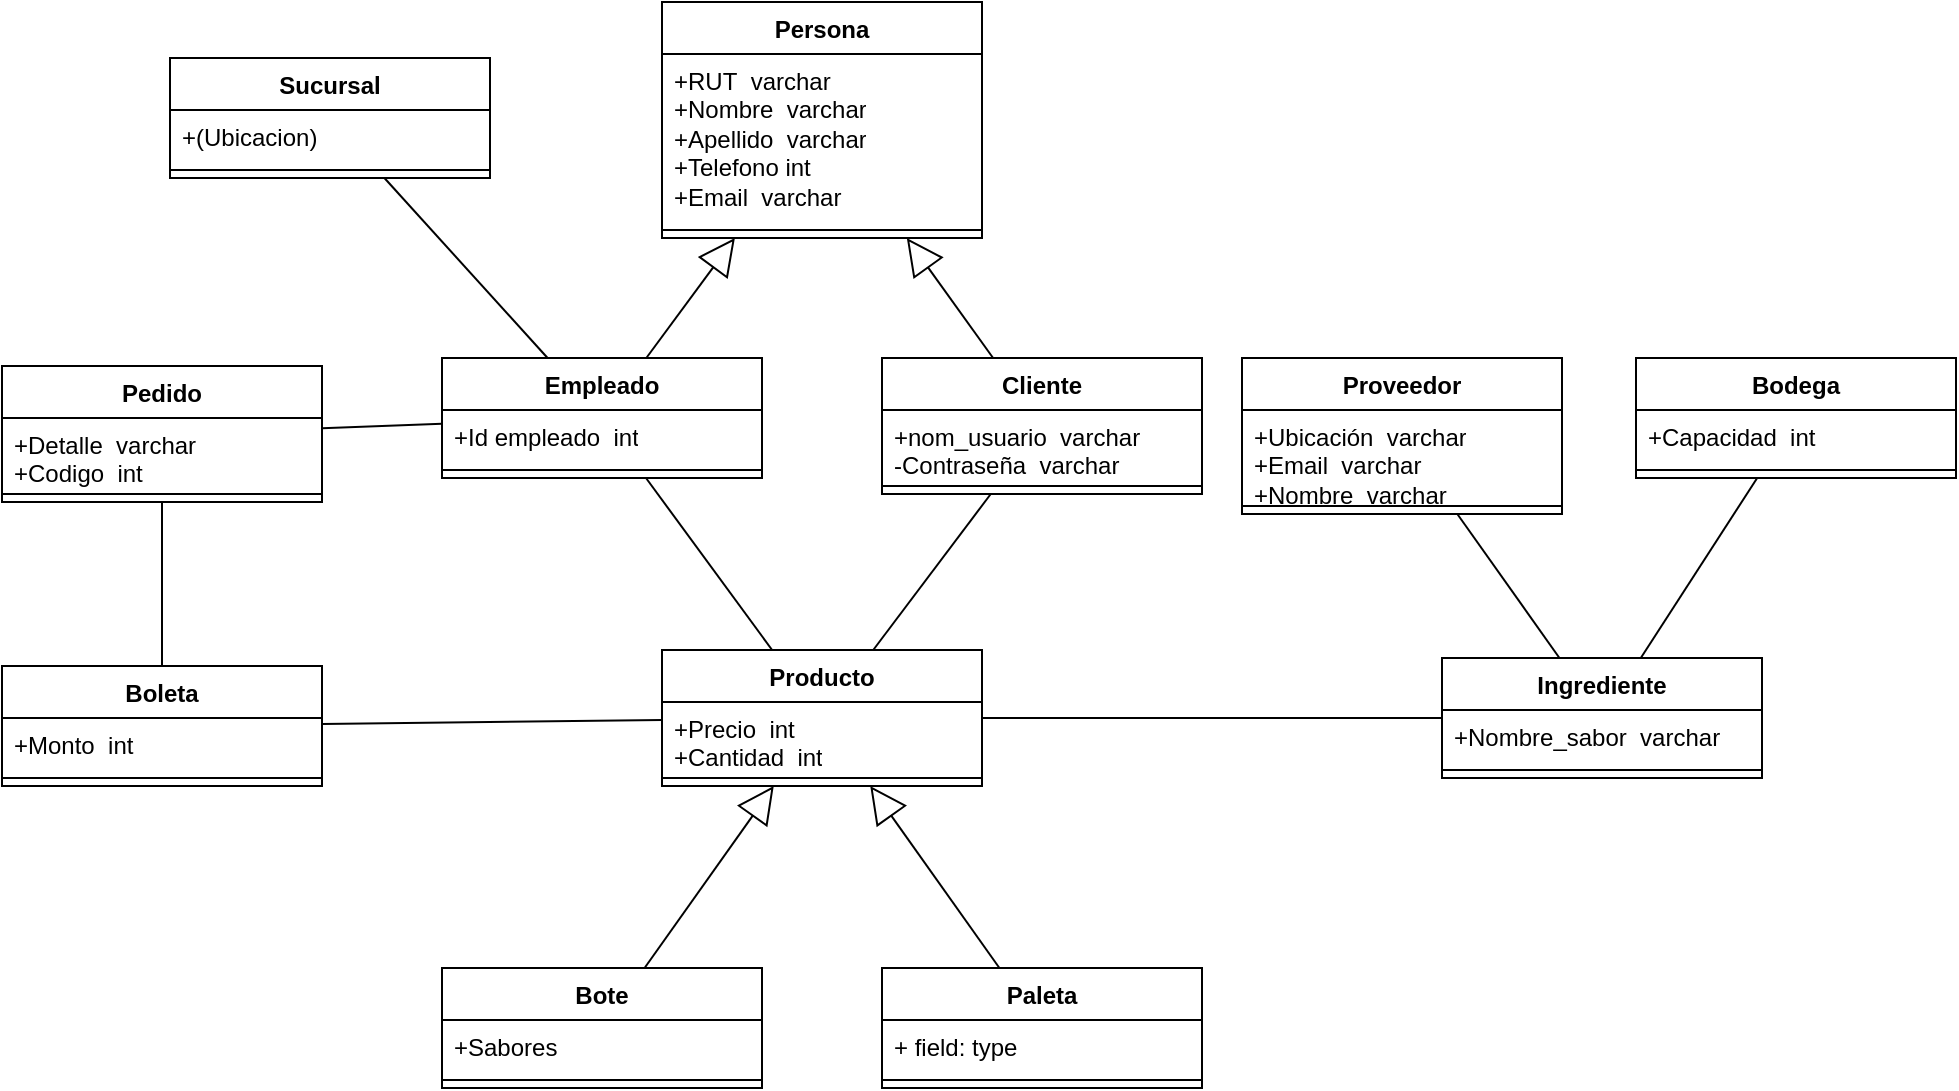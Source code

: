 <mxfile version="21.8.2" type="device">
  <diagram name="Página-1" id="0OhBt8H324vKsLxEOcKH">
    <mxGraphModel dx="1674" dy="750" grid="1" gridSize="10" guides="1" tooltips="1" connect="1" arrows="1" fold="1" page="1" pageScale="1" pageWidth="827" pageHeight="1169" math="0" shadow="0">
      <root>
        <mxCell id="0" />
        <mxCell id="1" parent="0" />
        <mxCell id="ZsuKzw9eglKgLbAO7jWE-1" value="Persona" style="swimlane;fontStyle=1;align=center;verticalAlign=top;childLayout=stackLayout;horizontal=1;startSize=26;horizontalStack=0;resizeParent=1;resizeParentMax=0;resizeLast=0;collapsible=1;marginBottom=0;whiteSpace=wrap;html=1;" vertex="1" parent="1">
          <mxGeometry x="340" y="102" width="160" height="118" as="geometry" />
        </mxCell>
        <mxCell id="ZsuKzw9eglKgLbAO7jWE-2" value="+RUT&amp;nbsp; varchar&lt;br&gt;+Nombre&amp;nbsp; varchar&lt;br&gt;+Apellido&amp;nbsp; varchar&lt;br&gt;+Telefono int&lt;br&gt;+Email&amp;nbsp; varchar" style="text;strokeColor=none;fillColor=none;align=left;verticalAlign=top;spacingLeft=4;spacingRight=4;overflow=hidden;rotatable=0;points=[[0,0.5],[1,0.5]];portConstraint=eastwest;whiteSpace=wrap;html=1;" vertex="1" parent="ZsuKzw9eglKgLbAO7jWE-1">
          <mxGeometry y="26" width="160" height="84" as="geometry" />
        </mxCell>
        <mxCell id="ZsuKzw9eglKgLbAO7jWE-3" value="" style="line;strokeWidth=1;fillColor=none;align=left;verticalAlign=middle;spacingTop=-1;spacingLeft=3;spacingRight=3;rotatable=0;labelPosition=right;points=[];portConstraint=eastwest;strokeColor=inherit;" vertex="1" parent="ZsuKzw9eglKgLbAO7jWE-1">
          <mxGeometry y="110" width="160" height="8" as="geometry" />
        </mxCell>
        <mxCell id="ZsuKzw9eglKgLbAO7jWE-5" value="Boleta" style="swimlane;fontStyle=1;align=center;verticalAlign=top;childLayout=stackLayout;horizontal=1;startSize=26;horizontalStack=0;resizeParent=1;resizeParentMax=0;resizeLast=0;collapsible=1;marginBottom=0;whiteSpace=wrap;html=1;" vertex="1" parent="1">
          <mxGeometry x="10" y="434" width="160" height="60" as="geometry" />
        </mxCell>
        <mxCell id="ZsuKzw9eglKgLbAO7jWE-6" value="+Monto&amp;nbsp; int" style="text;strokeColor=none;fillColor=none;align=left;verticalAlign=top;spacingLeft=4;spacingRight=4;overflow=hidden;rotatable=0;points=[[0,0.5],[1,0.5]];portConstraint=eastwest;whiteSpace=wrap;html=1;" vertex="1" parent="ZsuKzw9eglKgLbAO7jWE-5">
          <mxGeometry y="26" width="160" height="26" as="geometry" />
        </mxCell>
        <mxCell id="ZsuKzw9eglKgLbAO7jWE-7" value="" style="line;strokeWidth=1;fillColor=none;align=left;verticalAlign=middle;spacingTop=-1;spacingLeft=3;spacingRight=3;rotatable=0;labelPosition=right;points=[];portConstraint=eastwest;strokeColor=inherit;" vertex="1" parent="ZsuKzw9eglKgLbAO7jWE-5">
          <mxGeometry y="52" width="160" height="8" as="geometry" />
        </mxCell>
        <mxCell id="ZsuKzw9eglKgLbAO7jWE-9" value="Proveedor" style="swimlane;fontStyle=1;align=center;verticalAlign=top;childLayout=stackLayout;horizontal=1;startSize=26;horizontalStack=0;resizeParent=1;resizeParentMax=0;resizeLast=0;collapsible=1;marginBottom=0;whiteSpace=wrap;html=1;" vertex="1" parent="1">
          <mxGeometry x="630" y="280" width="160" height="78" as="geometry" />
        </mxCell>
        <mxCell id="ZsuKzw9eglKgLbAO7jWE-10" value="+Ubicación&amp;nbsp; varchar&lt;br&gt;+Email&amp;nbsp; varchar&lt;br&gt;+Nombre&amp;nbsp; varchar" style="text;strokeColor=none;fillColor=none;align=left;verticalAlign=top;spacingLeft=4;spacingRight=4;overflow=hidden;rotatable=0;points=[[0,0.5],[1,0.5]];portConstraint=eastwest;whiteSpace=wrap;html=1;" vertex="1" parent="ZsuKzw9eglKgLbAO7jWE-9">
          <mxGeometry y="26" width="160" height="44" as="geometry" />
        </mxCell>
        <mxCell id="ZsuKzw9eglKgLbAO7jWE-11" value="" style="line;strokeWidth=1;fillColor=none;align=left;verticalAlign=middle;spacingTop=-1;spacingLeft=3;spacingRight=3;rotatable=0;labelPosition=right;points=[];portConstraint=eastwest;strokeColor=inherit;" vertex="1" parent="ZsuKzw9eglKgLbAO7jWE-9">
          <mxGeometry y="70" width="160" height="8" as="geometry" />
        </mxCell>
        <mxCell id="ZsuKzw9eglKgLbAO7jWE-13" value="Sucursal" style="swimlane;fontStyle=1;align=center;verticalAlign=top;childLayout=stackLayout;horizontal=1;startSize=26;horizontalStack=0;resizeParent=1;resizeParentMax=0;resizeLast=0;collapsible=1;marginBottom=0;whiteSpace=wrap;html=1;" vertex="1" parent="1">
          <mxGeometry x="94" y="130" width="160" height="60" as="geometry" />
        </mxCell>
        <mxCell id="ZsuKzw9eglKgLbAO7jWE-14" value="+(Ubicacion)" style="text;strokeColor=none;fillColor=none;align=left;verticalAlign=top;spacingLeft=4;spacingRight=4;overflow=hidden;rotatable=0;points=[[0,0.5],[1,0.5]];portConstraint=eastwest;whiteSpace=wrap;html=1;" vertex="1" parent="ZsuKzw9eglKgLbAO7jWE-13">
          <mxGeometry y="26" width="160" height="26" as="geometry" />
        </mxCell>
        <mxCell id="ZsuKzw9eglKgLbAO7jWE-15" value="" style="line;strokeWidth=1;fillColor=none;align=left;verticalAlign=middle;spacingTop=-1;spacingLeft=3;spacingRight=3;rotatable=0;labelPosition=right;points=[];portConstraint=eastwest;strokeColor=inherit;" vertex="1" parent="ZsuKzw9eglKgLbAO7jWE-13">
          <mxGeometry y="52" width="160" height="8" as="geometry" />
        </mxCell>
        <mxCell id="ZsuKzw9eglKgLbAO7jWE-17" value="Pedido" style="swimlane;fontStyle=1;align=center;verticalAlign=top;childLayout=stackLayout;horizontal=1;startSize=26;horizontalStack=0;resizeParent=1;resizeParentMax=0;resizeLast=0;collapsible=1;marginBottom=0;whiteSpace=wrap;html=1;" vertex="1" parent="1">
          <mxGeometry x="10" y="284" width="160" height="68" as="geometry" />
        </mxCell>
        <mxCell id="ZsuKzw9eglKgLbAO7jWE-18" value="+Detalle&amp;nbsp; varchar&lt;br&gt;+Codigo&amp;nbsp; int" style="text;strokeColor=none;fillColor=none;align=left;verticalAlign=top;spacingLeft=4;spacingRight=4;overflow=hidden;rotatable=0;points=[[0,0.5],[1,0.5]];portConstraint=eastwest;whiteSpace=wrap;html=1;" vertex="1" parent="ZsuKzw9eglKgLbAO7jWE-17">
          <mxGeometry y="26" width="160" height="34" as="geometry" />
        </mxCell>
        <mxCell id="ZsuKzw9eglKgLbAO7jWE-19" value="" style="line;strokeWidth=1;fillColor=none;align=left;verticalAlign=middle;spacingTop=-1;spacingLeft=3;spacingRight=3;rotatable=0;labelPosition=right;points=[];portConstraint=eastwest;strokeColor=inherit;" vertex="1" parent="ZsuKzw9eglKgLbAO7jWE-17">
          <mxGeometry y="60" width="160" height="8" as="geometry" />
        </mxCell>
        <mxCell id="ZsuKzw9eglKgLbAO7jWE-22" value="Bodega" style="swimlane;fontStyle=1;align=center;verticalAlign=top;childLayout=stackLayout;horizontal=1;startSize=26;horizontalStack=0;resizeParent=1;resizeParentMax=0;resizeLast=0;collapsible=1;marginBottom=0;whiteSpace=wrap;html=1;" vertex="1" parent="1">
          <mxGeometry x="827" y="280" width="160" height="60" as="geometry" />
        </mxCell>
        <mxCell id="ZsuKzw9eglKgLbAO7jWE-23" value="+Capacidad&amp;nbsp; int" style="text;strokeColor=none;fillColor=none;align=left;verticalAlign=top;spacingLeft=4;spacingRight=4;overflow=hidden;rotatable=0;points=[[0,0.5],[1,0.5]];portConstraint=eastwest;whiteSpace=wrap;html=1;" vertex="1" parent="ZsuKzw9eglKgLbAO7jWE-22">
          <mxGeometry y="26" width="160" height="26" as="geometry" />
        </mxCell>
        <mxCell id="ZsuKzw9eglKgLbAO7jWE-24" value="" style="line;strokeWidth=1;fillColor=none;align=left;verticalAlign=middle;spacingTop=-1;spacingLeft=3;spacingRight=3;rotatable=0;labelPosition=right;points=[];portConstraint=eastwest;strokeColor=inherit;" vertex="1" parent="ZsuKzw9eglKgLbAO7jWE-22">
          <mxGeometry y="52" width="160" height="8" as="geometry" />
        </mxCell>
        <mxCell id="ZsuKzw9eglKgLbAO7jWE-26" value="Ingrediente" style="swimlane;fontStyle=1;align=center;verticalAlign=top;childLayout=stackLayout;horizontal=1;startSize=26;horizontalStack=0;resizeParent=1;resizeParentMax=0;resizeLast=0;collapsible=1;marginBottom=0;whiteSpace=wrap;html=1;" vertex="1" parent="1">
          <mxGeometry x="730" y="430" width="160" height="60" as="geometry" />
        </mxCell>
        <mxCell id="ZsuKzw9eglKgLbAO7jWE-27" value="+Nombre_sabor&amp;nbsp; varchar" style="text;strokeColor=none;fillColor=none;align=left;verticalAlign=top;spacingLeft=4;spacingRight=4;overflow=hidden;rotatable=0;points=[[0,0.5],[1,0.5]];portConstraint=eastwest;whiteSpace=wrap;html=1;" vertex="1" parent="ZsuKzw9eglKgLbAO7jWE-26">
          <mxGeometry y="26" width="160" height="26" as="geometry" />
        </mxCell>
        <mxCell id="ZsuKzw9eglKgLbAO7jWE-28" value="" style="line;strokeWidth=1;fillColor=none;align=left;verticalAlign=middle;spacingTop=-1;spacingLeft=3;spacingRight=3;rotatable=0;labelPosition=right;points=[];portConstraint=eastwest;strokeColor=inherit;" vertex="1" parent="ZsuKzw9eglKgLbAO7jWE-26">
          <mxGeometry y="52" width="160" height="8" as="geometry" />
        </mxCell>
        <mxCell id="ZsuKzw9eglKgLbAO7jWE-30" value="Producto" style="swimlane;fontStyle=1;align=center;verticalAlign=top;childLayout=stackLayout;horizontal=1;startSize=26;horizontalStack=0;resizeParent=1;resizeParentMax=0;resizeLast=0;collapsible=1;marginBottom=0;whiteSpace=wrap;html=1;" vertex="1" parent="1">
          <mxGeometry x="340" y="426" width="160" height="68" as="geometry" />
        </mxCell>
        <mxCell id="ZsuKzw9eglKgLbAO7jWE-31" value="+Precio&amp;nbsp; int&lt;br&gt;+Cantidad&amp;nbsp; int" style="text;strokeColor=none;fillColor=none;align=left;verticalAlign=top;spacingLeft=4;spacingRight=4;overflow=hidden;rotatable=0;points=[[0,0.5],[1,0.5]];portConstraint=eastwest;whiteSpace=wrap;html=1;" vertex="1" parent="ZsuKzw9eglKgLbAO7jWE-30">
          <mxGeometry y="26" width="160" height="34" as="geometry" />
        </mxCell>
        <mxCell id="ZsuKzw9eglKgLbAO7jWE-32" value="" style="line;strokeWidth=1;fillColor=none;align=left;verticalAlign=middle;spacingTop=-1;spacingLeft=3;spacingRight=3;rotatable=0;labelPosition=right;points=[];portConstraint=eastwest;strokeColor=inherit;" vertex="1" parent="ZsuKzw9eglKgLbAO7jWE-30">
          <mxGeometry y="60" width="160" height="8" as="geometry" />
        </mxCell>
        <mxCell id="ZsuKzw9eglKgLbAO7jWE-39" value="Cliente" style="swimlane;fontStyle=1;align=center;verticalAlign=top;childLayout=stackLayout;horizontal=1;startSize=26;horizontalStack=0;resizeParent=1;resizeParentMax=0;resizeLast=0;collapsible=1;marginBottom=0;whiteSpace=wrap;html=1;" vertex="1" parent="1">
          <mxGeometry x="450" y="280" width="160" height="68" as="geometry" />
        </mxCell>
        <mxCell id="ZsuKzw9eglKgLbAO7jWE-40" value="+nom_usuario&amp;nbsp; varchar&lt;br&gt;-Contraseña&amp;nbsp; varchar" style="text;strokeColor=none;fillColor=none;align=left;verticalAlign=top;spacingLeft=4;spacingRight=4;overflow=hidden;rotatable=0;points=[[0,0.5],[1,0.5]];portConstraint=eastwest;whiteSpace=wrap;html=1;" vertex="1" parent="ZsuKzw9eglKgLbAO7jWE-39">
          <mxGeometry y="26" width="160" height="34" as="geometry" />
        </mxCell>
        <mxCell id="ZsuKzw9eglKgLbAO7jWE-41" value="" style="line;strokeWidth=1;fillColor=none;align=left;verticalAlign=middle;spacingTop=-1;spacingLeft=3;spacingRight=3;rotatable=0;labelPosition=right;points=[];portConstraint=eastwest;strokeColor=inherit;" vertex="1" parent="ZsuKzw9eglKgLbAO7jWE-39">
          <mxGeometry y="60" width="160" height="8" as="geometry" />
        </mxCell>
        <mxCell id="ZsuKzw9eglKgLbAO7jWE-43" value="Empleado" style="swimlane;fontStyle=1;align=center;verticalAlign=top;childLayout=stackLayout;horizontal=1;startSize=26;horizontalStack=0;resizeParent=1;resizeParentMax=0;resizeLast=0;collapsible=1;marginBottom=0;whiteSpace=wrap;html=1;" vertex="1" parent="1">
          <mxGeometry x="230" y="280" width="160" height="60" as="geometry" />
        </mxCell>
        <mxCell id="ZsuKzw9eglKgLbAO7jWE-44" value="+Id empleado&amp;nbsp; int" style="text;strokeColor=none;fillColor=none;align=left;verticalAlign=top;spacingLeft=4;spacingRight=4;overflow=hidden;rotatable=0;points=[[0,0.5],[1,0.5]];portConstraint=eastwest;whiteSpace=wrap;html=1;" vertex="1" parent="ZsuKzw9eglKgLbAO7jWE-43">
          <mxGeometry y="26" width="160" height="26" as="geometry" />
        </mxCell>
        <mxCell id="ZsuKzw9eglKgLbAO7jWE-45" value="" style="line;strokeWidth=1;fillColor=none;align=left;verticalAlign=middle;spacingTop=-1;spacingLeft=3;spacingRight=3;rotatable=0;labelPosition=right;points=[];portConstraint=eastwest;strokeColor=inherit;" vertex="1" parent="ZsuKzw9eglKgLbAO7jWE-43">
          <mxGeometry y="52" width="160" height="8" as="geometry" />
        </mxCell>
        <mxCell id="ZsuKzw9eglKgLbAO7jWE-50" value="" style="endArrow=block;endSize=16;endFill=0;html=1;rounded=0;" edge="1" parent="1" source="ZsuKzw9eglKgLbAO7jWE-43" target="ZsuKzw9eglKgLbAO7jWE-1">
          <mxGeometry width="160" relative="1" as="geometry">
            <mxPoint x="330" y="390" as="sourcePoint" />
            <mxPoint x="490" y="390" as="targetPoint" />
          </mxGeometry>
        </mxCell>
        <mxCell id="ZsuKzw9eglKgLbAO7jWE-51" value="" style="endArrow=block;endSize=16;endFill=0;html=1;rounded=0;" edge="1" parent="1" source="ZsuKzw9eglKgLbAO7jWE-39" target="ZsuKzw9eglKgLbAO7jWE-1">
          <mxGeometry width="160" relative="1" as="geometry">
            <mxPoint x="363" y="290" as="sourcePoint" />
            <mxPoint x="417" y="236" as="targetPoint" />
          </mxGeometry>
        </mxCell>
        <mxCell id="ZsuKzw9eglKgLbAO7jWE-56" value="" style="endArrow=none;html=1;rounded=0;" edge="1" parent="1" source="ZsuKzw9eglKgLbAO7jWE-13" target="ZsuKzw9eglKgLbAO7jWE-43">
          <mxGeometry relative="1" as="geometry">
            <mxPoint x="190.523" y="216" as="sourcePoint" />
            <mxPoint x="490" y="390" as="targetPoint" />
          </mxGeometry>
        </mxCell>
        <mxCell id="ZsuKzw9eglKgLbAO7jWE-57" value="" style="endArrow=none;html=1;rounded=0;" edge="1" parent="1" source="ZsuKzw9eglKgLbAO7jWE-43" target="ZsuKzw9eglKgLbAO7jWE-30">
          <mxGeometry relative="1" as="geometry">
            <mxPoint x="321.532" y="366" as="sourcePoint" />
            <mxPoint x="490" y="390" as="targetPoint" />
          </mxGeometry>
        </mxCell>
        <mxCell id="ZsuKzw9eglKgLbAO7jWE-58" value="" style="endArrow=none;html=1;rounded=0;" edge="1" parent="1" source="ZsuKzw9eglKgLbAO7jWE-30" target="ZsuKzw9eglKgLbAO7jWE-39">
          <mxGeometry relative="1" as="geometry">
            <mxPoint x="330" y="390" as="sourcePoint" />
            <mxPoint x="517.672" y="374" as="targetPoint" />
          </mxGeometry>
        </mxCell>
        <mxCell id="ZsuKzw9eglKgLbAO7jWE-59" value="" style="endArrow=none;html=1;rounded=0;" edge="1" parent="1" source="ZsuKzw9eglKgLbAO7jWE-43" target="ZsuKzw9eglKgLbAO7jWE-17">
          <mxGeometry relative="1" as="geometry">
            <mxPoint x="330" y="390" as="sourcePoint" />
            <mxPoint x="490" y="390" as="targetPoint" />
          </mxGeometry>
        </mxCell>
        <mxCell id="ZsuKzw9eglKgLbAO7jWE-60" value="" style="endArrow=none;html=1;rounded=0;" edge="1" parent="1" source="ZsuKzw9eglKgLbAO7jWE-17" target="ZsuKzw9eglKgLbAO7jWE-5">
          <mxGeometry relative="1" as="geometry">
            <mxPoint x="330" y="390" as="sourcePoint" />
            <mxPoint x="490" y="390" as="targetPoint" />
          </mxGeometry>
        </mxCell>
        <mxCell id="ZsuKzw9eglKgLbAO7jWE-61" value="" style="endArrow=none;html=1;rounded=0;" edge="1" parent="1" source="ZsuKzw9eglKgLbAO7jWE-5" target="ZsuKzw9eglKgLbAO7jWE-30">
          <mxGeometry relative="1" as="geometry">
            <mxPoint x="330" y="390" as="sourcePoint" />
            <mxPoint x="490" y="390" as="targetPoint" />
          </mxGeometry>
        </mxCell>
        <mxCell id="ZsuKzw9eglKgLbAO7jWE-62" value="" style="endArrow=none;html=1;rounded=0;" edge="1" parent="1" source="ZsuKzw9eglKgLbAO7jWE-30" target="ZsuKzw9eglKgLbAO7jWE-26">
          <mxGeometry relative="1" as="geometry">
            <mxPoint x="330" y="390" as="sourcePoint" />
            <mxPoint x="490" y="390" as="targetPoint" />
          </mxGeometry>
        </mxCell>
        <mxCell id="ZsuKzw9eglKgLbAO7jWE-63" value="" style="endArrow=none;html=1;rounded=0;" edge="1" parent="1" source="ZsuKzw9eglKgLbAO7jWE-26" target="ZsuKzw9eglKgLbAO7jWE-9">
          <mxGeometry relative="1" as="geometry">
            <mxPoint x="330" y="390" as="sourcePoint" />
            <mxPoint x="490" y="390" as="targetPoint" />
          </mxGeometry>
        </mxCell>
        <mxCell id="ZsuKzw9eglKgLbAO7jWE-64" value="" style="endArrow=none;html=1;rounded=0;" edge="1" parent="1" source="ZsuKzw9eglKgLbAO7jWE-26" target="ZsuKzw9eglKgLbAO7jWE-22">
          <mxGeometry relative="1" as="geometry">
            <mxPoint x="330" y="390" as="sourcePoint" />
            <mxPoint x="490" y="390" as="targetPoint" />
          </mxGeometry>
        </mxCell>
        <mxCell id="ZsuKzw9eglKgLbAO7jWE-67" value="" style="endArrow=block;endSize=16;endFill=0;html=1;rounded=0;" edge="1" parent="1" source="ZsuKzw9eglKgLbAO7jWE-73" target="ZsuKzw9eglKgLbAO7jWE-30">
          <mxGeometry width="160" relative="1" as="geometry">
            <mxPoint x="320" y="580" as="sourcePoint" />
            <mxPoint x="490" y="390" as="targetPoint" />
          </mxGeometry>
        </mxCell>
        <mxCell id="ZsuKzw9eglKgLbAO7jWE-68" value="" style="endArrow=block;endSize=16;endFill=0;html=1;rounded=0;" edge="1" parent="1" source="ZsuKzw9eglKgLbAO7jWE-69" target="ZsuKzw9eglKgLbAO7jWE-30">
          <mxGeometry width="160" relative="1" as="geometry">
            <mxPoint x="490" y="590" as="sourcePoint" />
            <mxPoint x="388" y="530" as="targetPoint" />
          </mxGeometry>
        </mxCell>
        <mxCell id="ZsuKzw9eglKgLbAO7jWE-69" value="Paleta" style="swimlane;fontStyle=1;align=center;verticalAlign=top;childLayout=stackLayout;horizontal=1;startSize=26;horizontalStack=0;resizeParent=1;resizeParentMax=0;resizeLast=0;collapsible=1;marginBottom=0;whiteSpace=wrap;html=1;" vertex="1" parent="1">
          <mxGeometry x="450" y="585" width="160" height="60" as="geometry" />
        </mxCell>
        <mxCell id="ZsuKzw9eglKgLbAO7jWE-70" value="+ field: type" style="text;strokeColor=none;fillColor=none;align=left;verticalAlign=top;spacingLeft=4;spacingRight=4;overflow=hidden;rotatable=0;points=[[0,0.5],[1,0.5]];portConstraint=eastwest;whiteSpace=wrap;html=1;" vertex="1" parent="ZsuKzw9eglKgLbAO7jWE-69">
          <mxGeometry y="26" width="160" height="26" as="geometry" />
        </mxCell>
        <mxCell id="ZsuKzw9eglKgLbAO7jWE-71" value="" style="line;strokeWidth=1;fillColor=none;align=left;verticalAlign=middle;spacingTop=-1;spacingLeft=3;spacingRight=3;rotatable=0;labelPosition=right;points=[];portConstraint=eastwest;strokeColor=inherit;" vertex="1" parent="ZsuKzw9eglKgLbAO7jWE-69">
          <mxGeometry y="52" width="160" height="8" as="geometry" />
        </mxCell>
        <mxCell id="ZsuKzw9eglKgLbAO7jWE-73" value="Bote" style="swimlane;fontStyle=1;align=center;verticalAlign=top;childLayout=stackLayout;horizontal=1;startSize=26;horizontalStack=0;resizeParent=1;resizeParentMax=0;resizeLast=0;collapsible=1;marginBottom=0;whiteSpace=wrap;html=1;" vertex="1" parent="1">
          <mxGeometry x="230" y="585" width="160" height="60" as="geometry" />
        </mxCell>
        <mxCell id="ZsuKzw9eglKgLbAO7jWE-74" value="+Sabores" style="text;strokeColor=none;fillColor=none;align=left;verticalAlign=top;spacingLeft=4;spacingRight=4;overflow=hidden;rotatable=0;points=[[0,0.5],[1,0.5]];portConstraint=eastwest;whiteSpace=wrap;html=1;" vertex="1" parent="ZsuKzw9eglKgLbAO7jWE-73">
          <mxGeometry y="26" width="160" height="26" as="geometry" />
        </mxCell>
        <mxCell id="ZsuKzw9eglKgLbAO7jWE-75" value="" style="line;strokeWidth=1;fillColor=none;align=left;verticalAlign=middle;spacingTop=-1;spacingLeft=3;spacingRight=3;rotatable=0;labelPosition=right;points=[];portConstraint=eastwest;strokeColor=inherit;" vertex="1" parent="ZsuKzw9eglKgLbAO7jWE-73">
          <mxGeometry y="52" width="160" height="8" as="geometry" />
        </mxCell>
      </root>
    </mxGraphModel>
  </diagram>
</mxfile>
